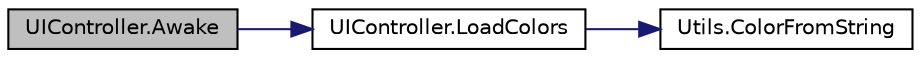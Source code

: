 digraph "UIController.Awake"
{
 // INTERACTIVE_SVG=YES
 // LATEX_PDF_SIZE
  edge [fontname="Helvetica",fontsize="10",labelfontname="Helvetica",labelfontsize="10"];
  node [fontname="Helvetica",fontsize="10",shape=record];
  rankdir="LR";
  Node1 [label="UIController.Awake",height=0.2,width=0.4,color="black", fillcolor="grey75", style="filled", fontcolor="black",tooltip=" "];
  Node1 -> Node2 [color="midnightblue",fontsize="10",style="solid",fontname="Helvetica"];
  Node2 [label="UIController.LoadColors",height=0.2,width=0.4,color="black", fillcolor="white", style="filled",URL="$class_u_i_controller.html#a25efcf4c19f58682359f159ebe68cd61",tooltip="Loads all the necessary colors for all the dynamic UIs in the game"];
  Node2 -> Node3 [color="midnightblue",fontsize="10",style="solid",fontname="Helvetica"];
  Node3 [label="Utils.ColorFromString",height=0.2,width=0.4,color="black", fillcolor="white", style="filled",URL="$class_utils.html#ab9e5182f0bed89c77ffe578768c9c8c2",tooltip="Pass a hex string and you get the Color."];
}
